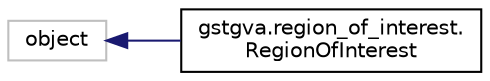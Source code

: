 digraph "Graphical Class Hierarchy"
{
 // LATEX_PDF_SIZE
  edge [fontname="Helvetica",fontsize="10",labelfontname="Helvetica",labelfontsize="10"];
  node [fontname="Helvetica",fontsize="10",shape=record];
  rankdir="LR";
  Node7 [label="object",height=0.2,width=0.4,color="grey75", fillcolor="white", style="filled",tooltip=" "];
  Node7 -> Node0 [dir="back",color="midnightblue",fontsize="10",style="solid",fontname="Helvetica"];
  Node0 [label="gstgva.region_of_interest.\lRegionOfInterest",height=0.2,width=0.4,color="black", fillcolor="white", style="filled",URL="$classgstgva_1_1region__of__interest_1_1RegionOfInterest.html",tooltip="This class represents region of interest - object describing detection result (bounding box) and cont..."];
}
